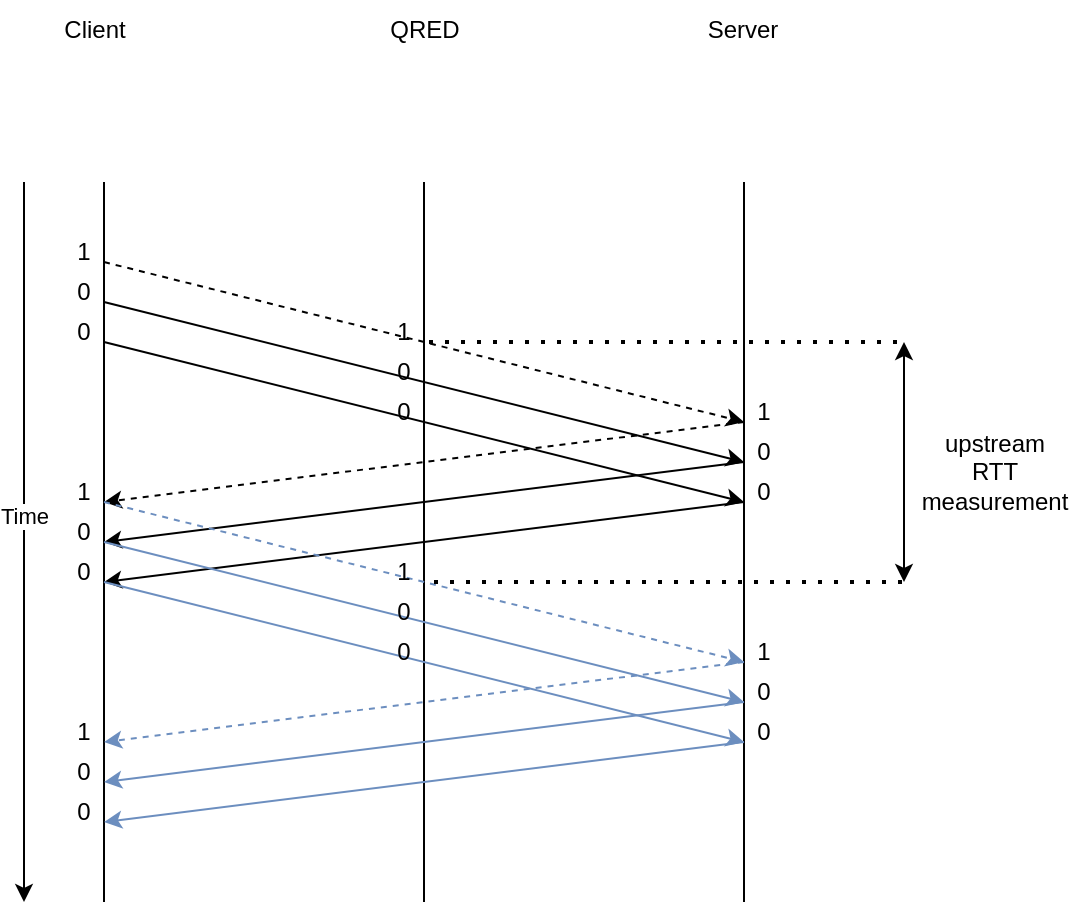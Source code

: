 <mxfile version="20.0.4" type="device"><diagram id="h23MZIlGN_XtH6FgNCCz" name="Page-1"><mxGraphModel dx="716" dy="337" grid="1" gridSize="10" guides="1" tooltips="1" connect="1" arrows="1" fold="1" page="1" pageScale="1" pageWidth="827" pageHeight="1169" math="0" shadow="0"><root><mxCell id="0"/><mxCell id="1" parent="0"/><mxCell id="heuxDz5OChNme3rHGQj1-2" value="" style="shape=image;verticalLabelPosition=bottom;labelBackgroundColor=#ffffff;verticalAlign=top;aspect=fixed;imageAspect=0;image=https://cdn.pixabay.com/photo/2017/04/18/01/28/computer-2237420_1280.png;" parent="1" vertex="1"><mxGeometry x="200" y="140" width="100.32" height="60" as="geometry"/></mxCell><mxCell id="heuxDz5OChNme3rHGQj1-3" value="" style="shape=image;verticalLabelPosition=bottom;labelBackgroundColor=#ffffff;verticalAlign=top;aspect=fixed;imageAspect=0;image=http://cdn.onlinewebfonts.com/svg/img_569193.png;" parent="1" vertex="1"><mxGeometry x="529.99" y="139.11" width="57.61" height="60.89" as="geometry"/></mxCell><mxCell id="heuxDz5OChNme3rHGQj1-8" value="" style="endArrow=none;html=1;rounded=0;" parent="1" edge="1"><mxGeometry width="50" height="50" relative="1" as="geometry"><mxPoint x="240" y="560" as="sourcePoint"/><mxPoint x="240" y="200" as="targetPoint"/></mxGeometry></mxCell><mxCell id="heuxDz5OChNme3rHGQj1-9" value="" style="endArrow=none;html=1;rounded=0;" parent="1" edge="1"><mxGeometry width="50" height="50" relative="1" as="geometry"><mxPoint x="400" y="560" as="sourcePoint"/><mxPoint x="400" y="200" as="targetPoint"/></mxGeometry></mxCell><mxCell id="heuxDz5OChNme3rHGQj1-10" value="" style="endArrow=none;html=1;rounded=0;" parent="1" edge="1"><mxGeometry width="50" height="50" relative="1" as="geometry"><mxPoint x="560" y="560" as="sourcePoint"/><mxPoint x="560" y="200" as="targetPoint"/></mxGeometry></mxCell><mxCell id="heuxDz5OChNme3rHGQj1-11" value="" style="endArrow=classic;html=1;rounded=0;dashed=1;" parent="1" edge="1"><mxGeometry width="50" height="50" relative="1" as="geometry"><mxPoint x="240" y="240" as="sourcePoint"/><mxPoint x="560" y="320" as="targetPoint"/></mxGeometry></mxCell><mxCell id="heuxDz5OChNme3rHGQj1-13" value="" style="endArrow=classic;html=1;rounded=0;" parent="1" edge="1"><mxGeometry width="50" height="50" relative="1" as="geometry"><mxPoint x="240" y="280" as="sourcePoint"/><mxPoint x="560" y="360" as="targetPoint"/></mxGeometry></mxCell><mxCell id="heuxDz5OChNme3rHGQj1-15" value="1" style="text;html=1;strokeColor=none;fillColor=none;align=center;verticalAlign=middle;whiteSpace=wrap;rounded=0;" parent="1" vertex="1"><mxGeometry x="200" y="220" width="60" height="30" as="geometry"/></mxCell><mxCell id="heuxDz5OChNme3rHGQj1-17" value="0" style="text;html=1;strokeColor=none;fillColor=none;align=center;verticalAlign=middle;whiteSpace=wrap;rounded=0;" parent="1" vertex="1"><mxGeometry x="200" y="260" width="60" height="30" as="geometry"/></mxCell><mxCell id="heuxDz5OChNme3rHGQj1-18" value="" style="endArrow=classic;html=1;rounded=0;" parent="1" edge="1"><mxGeometry width="50" height="50" relative="1" as="geometry"><mxPoint x="240" y="260" as="sourcePoint"/><mxPoint x="560" y="340" as="targetPoint"/></mxGeometry></mxCell><mxCell id="heuxDz5OChNme3rHGQj1-19" value="0" style="text;html=1;strokeColor=none;fillColor=none;align=center;verticalAlign=middle;whiteSpace=wrap;rounded=0;" parent="1" vertex="1"><mxGeometry x="200" y="240" width="60" height="30" as="geometry"/></mxCell><mxCell id="heuxDz5OChNme3rHGQj1-22" value="" style="endArrow=classic;html=1;rounded=0;dashed=1;" parent="1" edge="1"><mxGeometry width="50" height="50" relative="1" as="geometry"><mxPoint x="560" y="320" as="sourcePoint"/><mxPoint x="240" y="360" as="targetPoint"/></mxGeometry></mxCell><mxCell id="heuxDz5OChNme3rHGQj1-23" value="" style="endArrow=classic;html=1;rounded=0;" parent="1" edge="1"><mxGeometry width="50" height="50" relative="1" as="geometry"><mxPoint x="560" y="340" as="sourcePoint"/><mxPoint x="240" y="380" as="targetPoint"/></mxGeometry></mxCell><mxCell id="heuxDz5OChNme3rHGQj1-24" value="" style="endArrow=classic;html=1;rounded=0;fillColor=#dae8fc;strokeColor=#000000;" parent="1" edge="1"><mxGeometry width="50" height="50" relative="1" as="geometry"><mxPoint x="560" y="360" as="sourcePoint"/><mxPoint x="240" y="400" as="targetPoint"/></mxGeometry></mxCell><mxCell id="heuxDz5OChNme3rHGQj1-25" value="1" style="text;html=1;strokeColor=none;fillColor=none;align=center;verticalAlign=middle;whiteSpace=wrap;rounded=0;" parent="1" vertex="1"><mxGeometry x="540" y="300" width="60" height="30" as="geometry"/></mxCell><mxCell id="heuxDz5OChNme3rHGQj1-26" value="0" style="text;html=1;strokeColor=none;fillColor=none;align=center;verticalAlign=middle;whiteSpace=wrap;rounded=0;" parent="1" vertex="1"><mxGeometry x="540" y="340" width="60" height="30" as="geometry"/></mxCell><mxCell id="heuxDz5OChNme3rHGQj1-27" value="0" style="text;html=1;strokeColor=none;fillColor=none;align=center;verticalAlign=middle;whiteSpace=wrap;rounded=0;" parent="1" vertex="1"><mxGeometry x="540" y="320" width="60" height="30" as="geometry"/></mxCell><mxCell id="heuxDz5OChNme3rHGQj1-41" value="" style="endArrow=classic;html=1;rounded=0;fillColor=#dae8fc;strokeColor=#6c8ebf;dashed=1;" parent="1" edge="1"><mxGeometry width="50" height="50" relative="1" as="geometry"><mxPoint x="240" y="360" as="sourcePoint"/><mxPoint x="560" y="440" as="targetPoint"/></mxGeometry></mxCell><mxCell id="heuxDz5OChNme3rHGQj1-42" value="" style="endArrow=classic;html=1;rounded=0;fillColor=#dae8fc;strokeColor=#6c8ebf;" parent="1" edge="1"><mxGeometry width="50" height="50" relative="1" as="geometry"><mxPoint x="240" y="400" as="sourcePoint"/><mxPoint x="560" y="480" as="targetPoint"/></mxGeometry></mxCell><mxCell id="heuxDz5OChNme3rHGQj1-43" value="1" style="text;html=1;strokeColor=none;fillColor=none;align=center;verticalAlign=middle;whiteSpace=wrap;rounded=0;" parent="1" vertex="1"><mxGeometry x="200" y="460" width="60" height="30" as="geometry"/></mxCell><mxCell id="heuxDz5OChNme3rHGQj1-44" value="0" style="text;html=1;strokeColor=none;fillColor=none;align=center;verticalAlign=middle;whiteSpace=wrap;rounded=0;" parent="1" vertex="1"><mxGeometry x="200" y="500" width="60" height="30" as="geometry"/></mxCell><mxCell id="heuxDz5OChNme3rHGQj1-45" value="" style="endArrow=classic;html=1;rounded=0;fillColor=#dae8fc;strokeColor=#6c8ebf;" parent="1" edge="1"><mxGeometry width="50" height="50" relative="1" as="geometry"><mxPoint x="240" y="380" as="sourcePoint"/><mxPoint x="560" y="460" as="targetPoint"/></mxGeometry></mxCell><mxCell id="heuxDz5OChNme3rHGQj1-46" value="0" style="text;html=1;strokeColor=none;fillColor=none;align=center;verticalAlign=middle;whiteSpace=wrap;rounded=0;" parent="1" vertex="1"><mxGeometry x="200" y="480" width="60" height="30" as="geometry"/></mxCell><mxCell id="heuxDz5OChNme3rHGQj1-50" value="1" style="text;html=1;strokeColor=none;fillColor=none;align=center;verticalAlign=middle;whiteSpace=wrap;rounded=0;" parent="1" vertex="1"><mxGeometry x="540" y="420" width="60" height="30" as="geometry"/></mxCell><mxCell id="heuxDz5OChNme3rHGQj1-51" value="0" style="text;html=1;strokeColor=none;fillColor=none;align=center;verticalAlign=middle;whiteSpace=wrap;rounded=0;" parent="1" vertex="1"><mxGeometry x="540" y="460" width="60" height="30" as="geometry"/></mxCell><mxCell id="heuxDz5OChNme3rHGQj1-52" value="0" style="text;html=1;strokeColor=none;fillColor=none;align=center;verticalAlign=middle;whiteSpace=wrap;rounded=0;" parent="1" vertex="1"><mxGeometry x="540" y="440" width="60" height="30" as="geometry"/></mxCell><mxCell id="heuxDz5OChNme3rHGQj1-54" value="" style="endArrow=classic;html=1;rounded=0;dashed=1;fillColor=#dae8fc;strokeColor=#6c8ebf;" parent="1" edge="1"><mxGeometry width="50" height="50" relative="1" as="geometry"><mxPoint x="560" y="440" as="sourcePoint"/><mxPoint x="240" y="480" as="targetPoint"/></mxGeometry></mxCell><mxCell id="heuxDz5OChNme3rHGQj1-55" value="" style="endArrow=classic;html=1;rounded=0;fillColor=#dae8fc;strokeColor=#6c8ebf;" parent="1" edge="1"><mxGeometry width="50" height="50" relative="1" as="geometry"><mxPoint x="560" y="460" as="sourcePoint"/><mxPoint x="240" y="500" as="targetPoint"/></mxGeometry></mxCell><mxCell id="heuxDz5OChNme3rHGQj1-56" value="" style="endArrow=classic;html=1;rounded=0;fillColor=#dae8fc;strokeColor=#6c8ebf;" parent="1" edge="1"><mxGeometry width="50" height="50" relative="1" as="geometry"><mxPoint x="560" y="480" as="sourcePoint"/><mxPoint x="240" y="520" as="targetPoint"/></mxGeometry></mxCell><mxCell id="heuxDz5OChNme3rHGQj1-63" value="" style="endArrow=none;dashed=1;html=1;dashPattern=1 3;strokeWidth=2;rounded=0;" parent="1" edge="1"><mxGeometry width="50" height="50" relative="1" as="geometry"><mxPoint x="405" y="400" as="sourcePoint"/><mxPoint x="640" y="400" as="targetPoint"/></mxGeometry></mxCell><mxCell id="heuxDz5OChNme3rHGQj1-97" value="" style="endArrow=classic;html=1;rounded=0;strokeColor=#000000;startArrow=classic;startFill=1;endFill=1;" parent="1" edge="1"><mxGeometry width="50" height="50" relative="1" as="geometry"><mxPoint x="640" y="400" as="sourcePoint"/><mxPoint x="640" y="280" as="targetPoint"/></mxGeometry></mxCell><mxCell id="heuxDz5OChNme3rHGQj1-98" value="" style="endArrow=none;dashed=1;html=1;dashPattern=1 3;strokeWidth=2;rounded=0;" parent="1" edge="1"><mxGeometry width="50" height="50" relative="1" as="geometry"><mxPoint x="402.5" y="280" as="sourcePoint"/><mxPoint x="637.5" y="280" as="targetPoint"/></mxGeometry></mxCell><mxCell id="heuxDz5OChNme3rHGQj1-99" value="upstream&lt;br&gt;RTT&lt;br&gt;measurement" style="text;html=1;align=center;verticalAlign=middle;resizable=0;points=[];autosize=1;strokeColor=none;fillColor=none;" parent="1" vertex="1"><mxGeometry x="640" y="320" width="90" height="50" as="geometry"/></mxCell><mxCell id="heuxDz5OChNme3rHGQj1-106" value="1" style="text;html=1;strokeColor=none;fillColor=none;align=center;verticalAlign=middle;whiteSpace=wrap;rounded=0;" parent="1" vertex="1"><mxGeometry x="360" y="380" width="60" height="30" as="geometry"/></mxCell><mxCell id="heuxDz5OChNme3rHGQj1-107" value="0" style="text;html=1;strokeColor=none;fillColor=none;align=center;verticalAlign=middle;whiteSpace=wrap;rounded=0;" parent="1" vertex="1"><mxGeometry x="360" y="420" width="60" height="30" as="geometry"/></mxCell><mxCell id="heuxDz5OChNme3rHGQj1-108" value="0" style="text;html=1;strokeColor=none;fillColor=none;align=center;verticalAlign=middle;whiteSpace=wrap;rounded=0;" parent="1" vertex="1"><mxGeometry x="360" y="400" width="60" height="30" as="geometry"/></mxCell><mxCell id="heuxDz5OChNme3rHGQj1-119" value="1" style="text;html=1;strokeColor=none;fillColor=none;align=center;verticalAlign=middle;whiteSpace=wrap;rounded=0;" parent="1" vertex="1"><mxGeometry x="360" y="260" width="60" height="30" as="geometry"/></mxCell><mxCell id="heuxDz5OChNme3rHGQj1-120" value="0" style="text;html=1;strokeColor=none;fillColor=none;align=center;verticalAlign=middle;whiteSpace=wrap;rounded=0;" parent="1" vertex="1"><mxGeometry x="360" y="300" width="60" height="30" as="geometry"/></mxCell><mxCell id="heuxDz5OChNme3rHGQj1-121" value="0" style="text;html=1;strokeColor=none;fillColor=none;align=center;verticalAlign=middle;whiteSpace=wrap;rounded=0;" parent="1" vertex="1"><mxGeometry x="360" y="280" width="60" height="30" as="geometry"/></mxCell><mxCell id="heuxDz5OChNme3rHGQj1-125" value="1" style="text;html=1;strokeColor=none;fillColor=none;align=center;verticalAlign=middle;whiteSpace=wrap;rounded=0;" parent="1" vertex="1"><mxGeometry x="200" y="340" width="60" height="30" as="geometry"/></mxCell><mxCell id="heuxDz5OChNme3rHGQj1-126" value="0" style="text;html=1;strokeColor=none;fillColor=none;align=center;verticalAlign=middle;whiteSpace=wrap;rounded=0;" parent="1" vertex="1"><mxGeometry x="200" y="380" width="60" height="30" as="geometry"/></mxCell><mxCell id="heuxDz5OChNme3rHGQj1-127" value="0" style="text;html=1;strokeColor=none;fillColor=none;align=center;verticalAlign=middle;whiteSpace=wrap;rounded=0;" parent="1" vertex="1"><mxGeometry x="200" y="360" width="60" height="30" as="geometry"/></mxCell><mxCell id="heuxDz5OChNme3rHGQj1-129" value="" style="shape=image;verticalLabelPosition=bottom;labelBackgroundColor=#ffffff;verticalAlign=top;aspect=fixed;imageAspect=0;image=https://freepikpsd.com/file/2019/10/happy-eyes-png-6-Transparent-Images.png;" parent="1" vertex="1"><mxGeometry x="368.14" y="144.55" width="64.54" height="50.89" as="geometry"/></mxCell><mxCell id="heuxDz5OChNme3rHGQj1-130" value="Client" style="text;html=1;align=center;verticalAlign=middle;resizable=0;points=[];autosize=1;strokeColor=none;fillColor=none;" parent="1" vertex="1"><mxGeometry x="210" y="109.11" width="50" height="30" as="geometry"/></mxCell><mxCell id="heuxDz5OChNme3rHGQj1-131" value="QRED" style="text;html=1;align=center;verticalAlign=middle;resizable=0;points=[];autosize=1;strokeColor=none;fillColor=none;" parent="1" vertex="1"><mxGeometry x="370.41" y="109.11" width="60" height="30" as="geometry"/></mxCell><mxCell id="heuxDz5OChNme3rHGQj1-132" value="Server" style="text;html=1;align=center;verticalAlign=middle;resizable=0;points=[];autosize=1;strokeColor=none;fillColor=none;" parent="1" vertex="1"><mxGeometry x="533.8" y="114.11" width="50" height="20" as="geometry"/></mxCell><mxCell id="ej1Y1PrAzqpgR6FdmX_x-2" value="" style="endArrow=classic;html=1;rounded=0;strokeWidth=1;jumpSize=6;" edge="1" parent="1"><mxGeometry width="50" height="50" relative="1" as="geometry"><mxPoint x="200" y="200" as="sourcePoint"/><mxPoint x="200" y="560" as="targetPoint"/></mxGeometry></mxCell><mxCell id="ej1Y1PrAzqpgR6FdmX_x-3" value="Time" style="edgeLabel;html=1;align=center;verticalAlign=middle;resizable=0;points=[];" vertex="1" connectable="0" parent="ej1Y1PrAzqpgR6FdmX_x-2"><mxGeometry x="-0.071" relative="1" as="geometry"><mxPoint as="offset"/></mxGeometry></mxCell></root></mxGraphModel></diagram></mxfile>